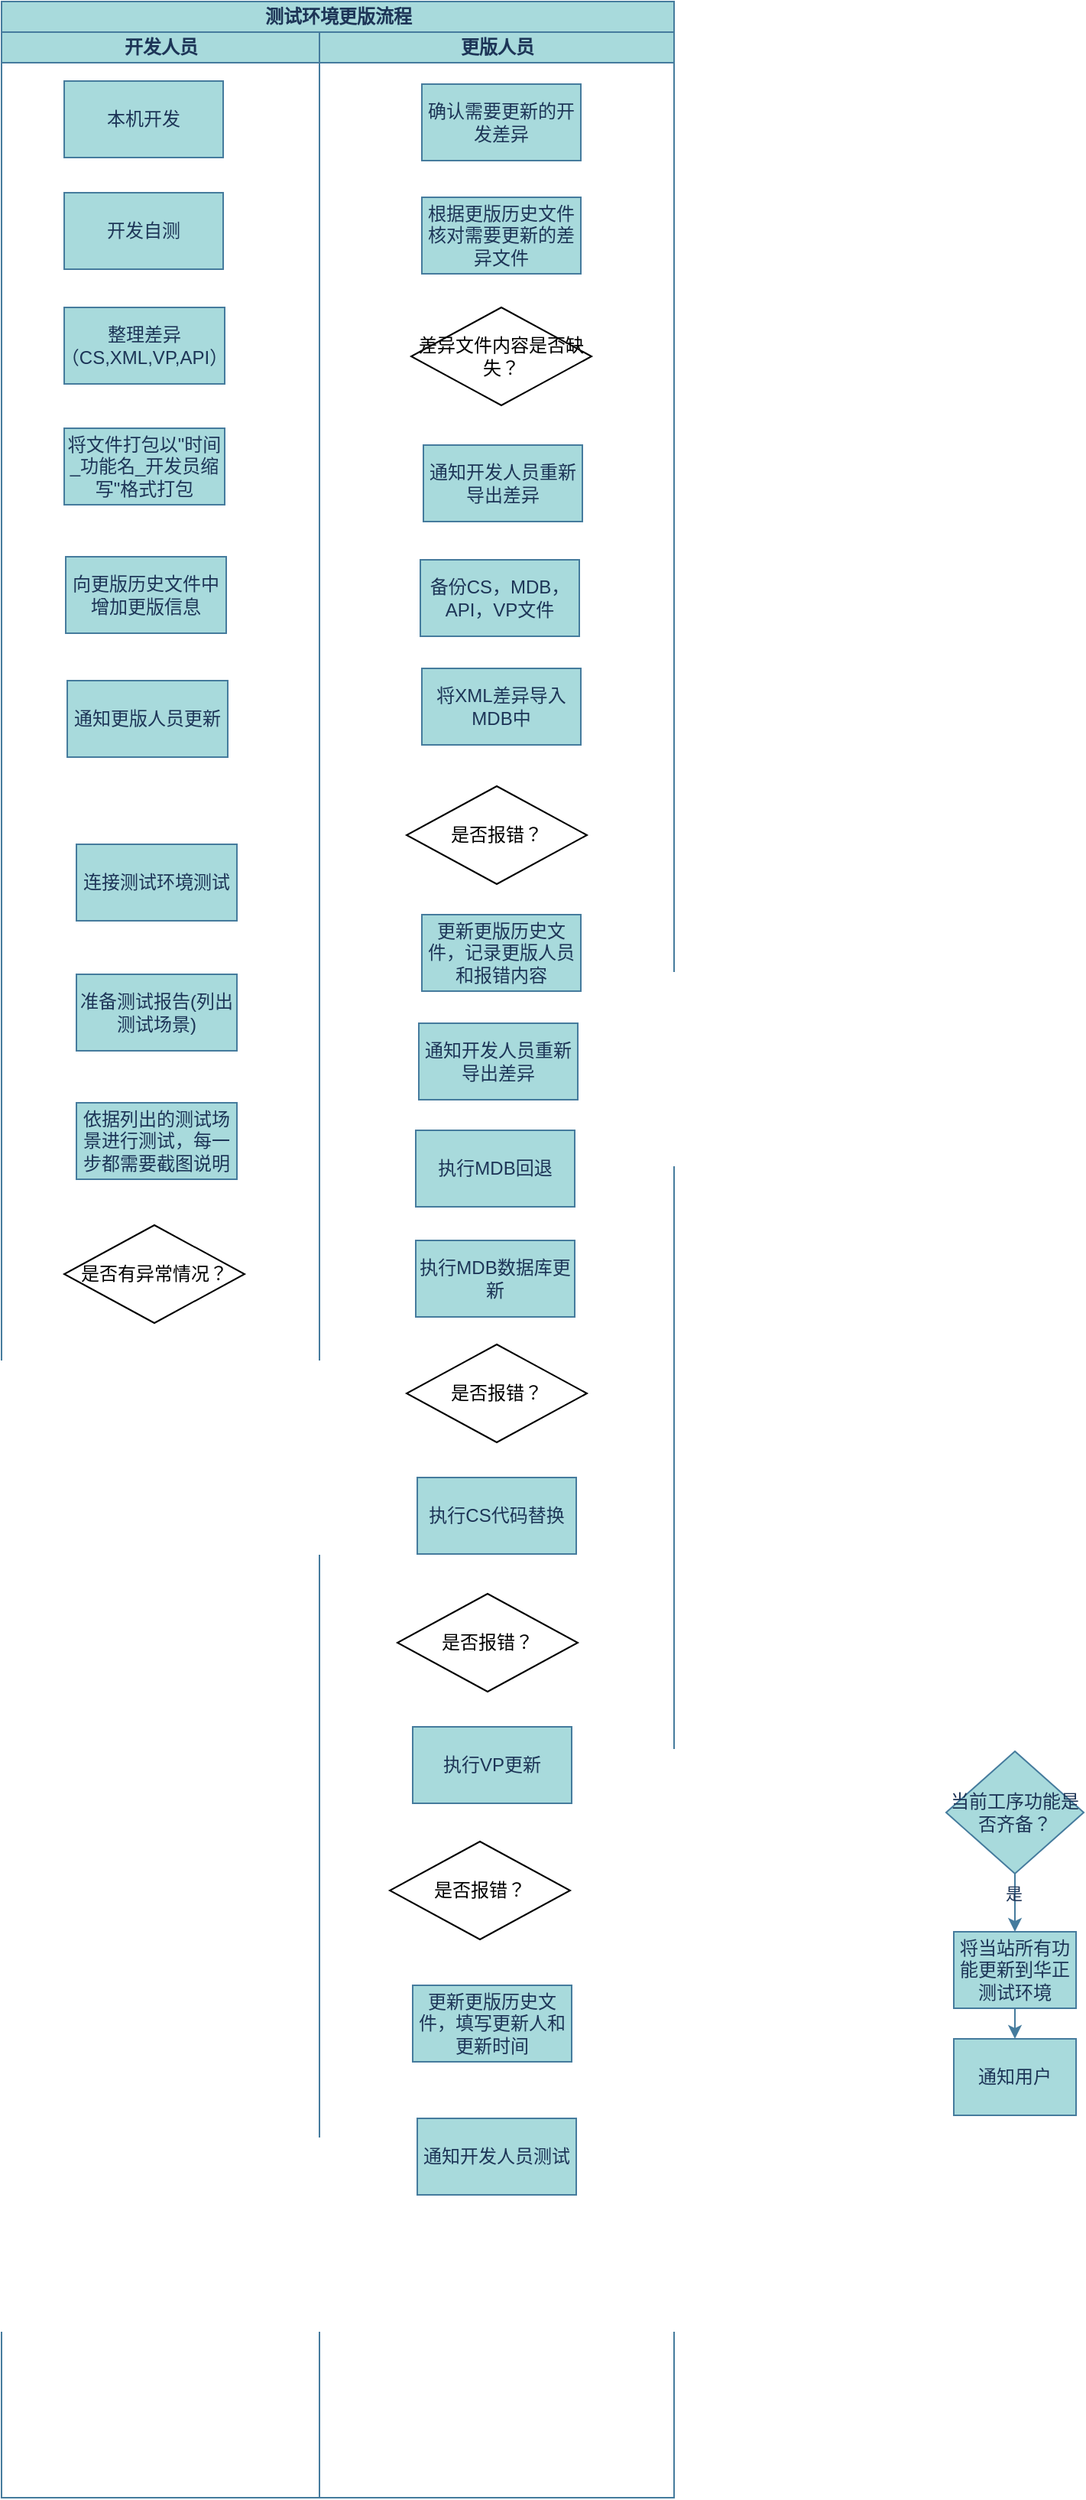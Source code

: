 <mxfile version="27.1.4">
  <diagram id="prtHgNgQTEPvFCAcTncT" name="Page-1">
    <mxGraphModel dx="1046" dy="1771" grid="0" gridSize="10" guides="0" tooltips="1" connect="0" arrows="1" fold="1" page="1" pageScale="1" pageWidth="827" pageHeight="1169" background="#ffffff" math="0" shadow="0" adaptiveColors="simple">
      <root>
        <mxCell id="0" />
        <mxCell id="1" parent="0" />
        <mxCell id="2Te6Pes0WRBmmToiG1yR-1" value="测试环境更版流程" style="swimlane;childLayout=stackLayout;resizeParent=1;resizeParentMax=0;startSize=20;html=1;labelBackgroundColor=none;fillColor=#A8DADC;strokeColor=#457B9D;fontColor=#1D3557;" parent="1" vertex="1">
          <mxGeometry x="62" y="-507" width="440" height="1632" as="geometry" />
        </mxCell>
        <mxCell id="2Te6Pes0WRBmmToiG1yR-2" value="开发人员" style="swimlane;startSize=20;html=1;labelBackgroundColor=none;fillColor=#A8DADC;strokeColor=#457B9D;fontColor=#1D3557;" parent="2Te6Pes0WRBmmToiG1yR-1" vertex="1">
          <mxGeometry y="20" width="208" height="1612" as="geometry" />
        </mxCell>
        <mxCell id="2Te6Pes0WRBmmToiG1yR-6" value="本机开发" style="rounded=0;whiteSpace=wrap;html=1;labelBackgroundColor=none;fillColor=#A8DADC;strokeColor=#457B9D;fontColor=#1D3557;" parent="2Te6Pes0WRBmmToiG1yR-2" vertex="1">
          <mxGeometry x="41" y="32" width="104" height="50" as="geometry" />
        </mxCell>
        <mxCell id="2Te6Pes0WRBmmToiG1yR-7" value="开发自测" style="rounded=0;whiteSpace=wrap;html=1;labelBackgroundColor=none;fillColor=#A8DADC;strokeColor=#457B9D;fontColor=#1D3557;" parent="2Te6Pes0WRBmmToiG1yR-2" vertex="1">
          <mxGeometry x="41" y="105" width="104" height="50" as="geometry" />
        </mxCell>
        <mxCell id="2Te6Pes0WRBmmToiG1yR-8" value="整理差异（CS,XML,VP,API）" style="rounded=0;whiteSpace=wrap;html=1;labelBackgroundColor=none;fillColor=#A8DADC;strokeColor=#457B9D;fontColor=#1D3557;" parent="2Te6Pes0WRBmmToiG1yR-2" vertex="1">
          <mxGeometry x="41" y="180" width="105" height="50" as="geometry" />
        </mxCell>
        <mxCell id="boTXzp5UASq9UeEjOc_W-1" value="通知更版人员更新" style="rounded=0;whiteSpace=wrap;html=1;labelBackgroundColor=none;fillColor=#A8DADC;strokeColor=#457B9D;fontColor=#1D3557;" vertex="1" parent="2Te6Pes0WRBmmToiG1yR-2">
          <mxGeometry x="43.0" y="424" width="105" height="50" as="geometry" />
        </mxCell>
        <mxCell id="boTXzp5UASq9UeEjOc_W-2" value="向更版历史文件中增加更版信息" style="rounded=0;whiteSpace=wrap;html=1;labelBackgroundColor=none;fillColor=#A8DADC;strokeColor=#457B9D;fontColor=#1D3557;" vertex="1" parent="2Te6Pes0WRBmmToiG1yR-2">
          <mxGeometry x="42.0" y="343" width="105" height="50" as="geometry" />
        </mxCell>
        <mxCell id="boTXzp5UASq9UeEjOc_W-3" value="将文件打包以&quot;时间_功能名_开发员缩写&quot;格式打包" style="rounded=0;whiteSpace=wrap;html=1;labelBackgroundColor=none;fillColor=#A8DADC;strokeColor=#457B9D;fontColor=#1D3557;" vertex="1" parent="2Te6Pes0WRBmmToiG1yR-2">
          <mxGeometry x="41.0" y="259" width="105" height="50" as="geometry" />
        </mxCell>
        <mxCell id="boTXzp5UASq9UeEjOc_W-20" value="连接测试环境测试" style="rounded=0;whiteSpace=wrap;html=1;labelBackgroundColor=none;fillColor=#A8DADC;strokeColor=#457B9D;fontColor=#1D3557;" vertex="1" parent="2Te6Pes0WRBmmToiG1yR-2">
          <mxGeometry x="49" y="531" width="105" height="50" as="geometry" />
        </mxCell>
        <mxCell id="boTXzp5UASq9UeEjOc_W-21" value="准备测试报告(列出测试场景)" style="rounded=0;whiteSpace=wrap;html=1;labelBackgroundColor=none;fillColor=#A8DADC;strokeColor=#457B9D;fontColor=#1D3557;" vertex="1" parent="2Te6Pes0WRBmmToiG1yR-2">
          <mxGeometry x="49" y="616" width="105" height="50" as="geometry" />
        </mxCell>
        <mxCell id="boTXzp5UASq9UeEjOc_W-22" value="依据列出的测试场景进行测试，每一步都需要截图说明" style="rounded=0;whiteSpace=wrap;html=1;labelBackgroundColor=none;fillColor=#A8DADC;strokeColor=#457B9D;fontColor=#1D3557;" vertex="1" parent="2Te6Pes0WRBmmToiG1yR-2">
          <mxGeometry x="49" y="700" width="105" height="50" as="geometry" />
        </mxCell>
        <mxCell id="boTXzp5UASq9UeEjOc_W-24" value="是否有异常情况？" style="rhombus;whiteSpace=wrap;html=1;" vertex="1" parent="2Te6Pes0WRBmmToiG1yR-2">
          <mxGeometry x="41" y="780" width="118" height="64" as="geometry" />
        </mxCell>
        <mxCell id="2Te6Pes0WRBmmToiG1yR-3" value="更版人员" style="swimlane;startSize=20;html=1;labelBackgroundColor=none;fillColor=#A8DADC;strokeColor=#457B9D;fontColor=#1D3557;" parent="2Te6Pes0WRBmmToiG1yR-1" vertex="1">
          <mxGeometry x="208" y="20" width="232" height="1612" as="geometry">
            <mxRectangle x="120" y="20" width="40" height="460" as="alternateBounds" />
          </mxGeometry>
        </mxCell>
        <mxCell id="JgxJwxs-dnPAv1spP54E-3" value="确认需要更新的开发差异" style="rounded=0;whiteSpace=wrap;html=1;labelBackgroundColor=none;fillColor=#A8DADC;strokeColor=#457B9D;fontColor=#1D3557;" parent="2Te6Pes0WRBmmToiG1yR-3" vertex="1">
          <mxGeometry x="67" y="34" width="104" height="50" as="geometry" />
        </mxCell>
        <mxCell id="JgxJwxs-dnPAv1spP54E-4" value="根据更版历史文件核对需要更新的差异文件" style="rounded=0;whiteSpace=wrap;html=1;labelBackgroundColor=none;fillColor=#A8DADC;strokeColor=#457B9D;fontColor=#1D3557;" parent="2Te6Pes0WRBmmToiG1yR-3" vertex="1">
          <mxGeometry x="67" y="108" width="104" height="50" as="geometry" />
        </mxCell>
        <mxCell id="JgxJwxs-dnPAv1spP54E-5" value="差异文件内容是否缺失？" style="rhombus;whiteSpace=wrap;html=1;" parent="2Te6Pes0WRBmmToiG1yR-3" vertex="1">
          <mxGeometry x="60" y="180" width="118" height="64" as="geometry" />
        </mxCell>
        <mxCell id="JgxJwxs-dnPAv1spP54E-6" value="通知开发人员重新导出差异" style="rounded=0;whiteSpace=wrap;html=1;labelBackgroundColor=none;fillColor=#A8DADC;strokeColor=#457B9D;fontColor=#1D3557;" parent="2Te6Pes0WRBmmToiG1yR-3" vertex="1">
          <mxGeometry x="68.0" y="270" width="104" height="50" as="geometry" />
        </mxCell>
        <mxCell id="JgxJwxs-dnPAv1spP54E-7" value="备份CS，MDB，API，VP文件" style="rounded=0;whiteSpace=wrap;html=1;labelBackgroundColor=none;fillColor=#A8DADC;strokeColor=#457B9D;fontColor=#1D3557;" parent="2Te6Pes0WRBmmToiG1yR-3" vertex="1">
          <mxGeometry x="66.0" y="345" width="104" height="50" as="geometry" />
        </mxCell>
        <mxCell id="JgxJwxs-dnPAv1spP54E-8" value="将XML差异导入MDB中" style="rounded=0;whiteSpace=wrap;html=1;labelBackgroundColor=none;fillColor=#A8DADC;strokeColor=#457B9D;fontColor=#1D3557;" parent="2Te6Pes0WRBmmToiG1yR-3" vertex="1">
          <mxGeometry x="67.0" y="416" width="104" height="50" as="geometry" />
        </mxCell>
        <mxCell id="boTXzp5UASq9UeEjOc_W-4" value="是否报错？" style="rhombus;whiteSpace=wrap;html=1;" vertex="1" parent="2Te6Pes0WRBmmToiG1yR-3">
          <mxGeometry x="57.0" y="493" width="118" height="64" as="geometry" />
        </mxCell>
        <mxCell id="boTXzp5UASq9UeEjOc_W-6" value="更新更版历史文件，记录更版人员和报错内容" style="rounded=0;whiteSpace=wrap;html=1;labelBackgroundColor=none;fillColor=#A8DADC;strokeColor=#457B9D;fontColor=#1D3557;" vertex="1" parent="2Te6Pes0WRBmmToiG1yR-3">
          <mxGeometry x="67.0" y="577" width="104" height="50" as="geometry" />
        </mxCell>
        <mxCell id="boTXzp5UASq9UeEjOc_W-7" value="通知开发人员重新导出差异" style="rounded=0;whiteSpace=wrap;html=1;labelBackgroundColor=none;fillColor=#A8DADC;strokeColor=#457B9D;fontColor=#1D3557;" vertex="1" parent="2Te6Pes0WRBmmToiG1yR-3">
          <mxGeometry x="65.0" y="648" width="104" height="50" as="geometry" />
        </mxCell>
        <mxCell id="boTXzp5UASq9UeEjOc_W-8" value="执行MDB回退" style="rounded=0;whiteSpace=wrap;html=1;labelBackgroundColor=none;fillColor=#A8DADC;strokeColor=#457B9D;fontColor=#1D3557;" vertex="1" parent="2Te6Pes0WRBmmToiG1yR-3">
          <mxGeometry x="63.0" y="718" width="104" height="50" as="geometry" />
        </mxCell>
        <mxCell id="boTXzp5UASq9UeEjOc_W-9" value="执行MDB数据库更新" style="rounded=0;whiteSpace=wrap;html=1;labelBackgroundColor=none;fillColor=#A8DADC;strokeColor=#457B9D;fontColor=#1D3557;" vertex="1" parent="2Te6Pes0WRBmmToiG1yR-3">
          <mxGeometry x="63.0" y="790" width="104" height="50" as="geometry" />
        </mxCell>
        <mxCell id="boTXzp5UASq9UeEjOc_W-10" value="执行CS代码替换" style="rounded=0;whiteSpace=wrap;html=1;labelBackgroundColor=none;fillColor=#A8DADC;strokeColor=#457B9D;fontColor=#1D3557;" vertex="1" parent="2Te6Pes0WRBmmToiG1yR-3">
          <mxGeometry x="64.0" y="945" width="104" height="50" as="geometry" />
        </mxCell>
        <mxCell id="boTXzp5UASq9UeEjOc_W-12" value="是否报错？" style="rhombus;whiteSpace=wrap;html=1;" vertex="1" parent="2Te6Pes0WRBmmToiG1yR-3">
          <mxGeometry x="57.0" y="858" width="118" height="64" as="geometry" />
        </mxCell>
        <mxCell id="boTXzp5UASq9UeEjOc_W-14" value="是否报错？" style="rhombus;whiteSpace=wrap;html=1;" vertex="1" parent="2Te6Pes0WRBmmToiG1yR-3">
          <mxGeometry x="51.0" y="1021" width="118" height="64" as="geometry" />
        </mxCell>
        <mxCell id="boTXzp5UASq9UeEjOc_W-13" value="执行VP更新" style="rounded=0;whiteSpace=wrap;html=1;labelBackgroundColor=none;fillColor=#A8DADC;strokeColor=#457B9D;fontColor=#1D3557;" vertex="1" parent="2Te6Pes0WRBmmToiG1yR-3">
          <mxGeometry x="61.0" y="1108" width="104" height="50" as="geometry" />
        </mxCell>
        <mxCell id="boTXzp5UASq9UeEjOc_W-15" value="是否报错？" style="rhombus;whiteSpace=wrap;html=1;" vertex="1" parent="2Te6Pes0WRBmmToiG1yR-3">
          <mxGeometry x="46.0" y="1183" width="118" height="64" as="geometry" />
        </mxCell>
        <mxCell id="boTXzp5UASq9UeEjOc_W-16" value="更新更版历史文件，填写更新人和更新时间" style="rounded=0;whiteSpace=wrap;html=1;labelBackgroundColor=none;fillColor=#A8DADC;strokeColor=#457B9D;fontColor=#1D3557;" vertex="1" parent="2Te6Pes0WRBmmToiG1yR-3">
          <mxGeometry x="61.0" y="1277" width="104" height="50" as="geometry" />
        </mxCell>
        <mxCell id="boTXzp5UASq9UeEjOc_W-18" value="通知开发人员测试" style="rounded=0;whiteSpace=wrap;html=1;labelBackgroundColor=none;fillColor=#A8DADC;strokeColor=#457B9D;fontColor=#1D3557;" vertex="1" parent="2Te6Pes0WRBmmToiG1yR-3">
          <mxGeometry x="64.0" y="1364" width="104" height="50" as="geometry" />
        </mxCell>
        <mxCell id="2Te6Pes0WRBmmToiG1yR-51" value="当前工序功能是否齐备？" style="rhombus;whiteSpace=wrap;html=1;labelBackgroundColor=none;fillColor=#A8DADC;strokeColor=#457B9D;fontColor=#1D3557;" parent="1" vertex="1">
          <mxGeometry x="680.0" y="637" width="90" height="80" as="geometry" />
        </mxCell>
        <mxCell id="2Te6Pes0WRBmmToiG1yR-50" value="将当站所有功能更新到华正测试环境" style="rounded=0;whiteSpace=wrap;html=1;labelBackgroundColor=none;fillColor=#A8DADC;strokeColor=#457B9D;fontColor=#1D3557;" parent="1" vertex="1">
          <mxGeometry x="685.0" y="755" width="80" height="50" as="geometry" />
        </mxCell>
        <mxCell id="2Te6Pes0WRBmmToiG1yR-60" value="通知用户" style="rounded=0;whiteSpace=wrap;html=1;labelBackgroundColor=none;fillColor=#A8DADC;strokeColor=#457B9D;fontColor=#1D3557;" parent="1" vertex="1">
          <mxGeometry x="685.0" y="825" width="80" height="50" as="geometry" />
        </mxCell>
        <mxCell id="2Te6Pes0WRBmmToiG1yR-69" style="edgeStyle=orthogonalEdgeStyle;rounded=0;orthogonalLoop=1;jettySize=auto;html=1;exitX=0.5;exitY=1;exitDx=0;exitDy=0;entryX=0.5;entryY=0;entryDx=0;entryDy=0;labelBackgroundColor=none;strokeColor=#457B9D;fontColor=default;" parent="1" source="2Te6Pes0WRBmmToiG1yR-51" target="2Te6Pes0WRBmmToiG1yR-50" edge="1">
          <mxGeometry relative="1" as="geometry" />
        </mxCell>
        <mxCell id="2Te6Pes0WRBmmToiG1yR-73" value="是" style="edgeLabel;html=1;align=center;verticalAlign=middle;resizable=0;points=[];labelBackgroundColor=none;fontColor=#1D3557;" parent="2Te6Pes0WRBmmToiG1yR-69" vertex="1" connectable="0">
          <mxGeometry x="-0.318" y="-1" relative="1" as="geometry">
            <mxPoint as="offset" />
          </mxGeometry>
        </mxCell>
        <mxCell id="2Te6Pes0WRBmmToiG1yR-70" style="edgeStyle=orthogonalEdgeStyle;rounded=0;orthogonalLoop=1;jettySize=auto;html=1;exitX=0.5;exitY=1;exitDx=0;exitDy=0;entryX=0.5;entryY=0;entryDx=0;entryDy=0;labelBackgroundColor=none;strokeColor=#457B9D;fontColor=default;" parent="1" source="2Te6Pes0WRBmmToiG1yR-50" target="2Te6Pes0WRBmmToiG1yR-60" edge="1">
          <mxGeometry relative="1" as="geometry" />
        </mxCell>
      </root>
    </mxGraphModel>
  </diagram>
</mxfile>
